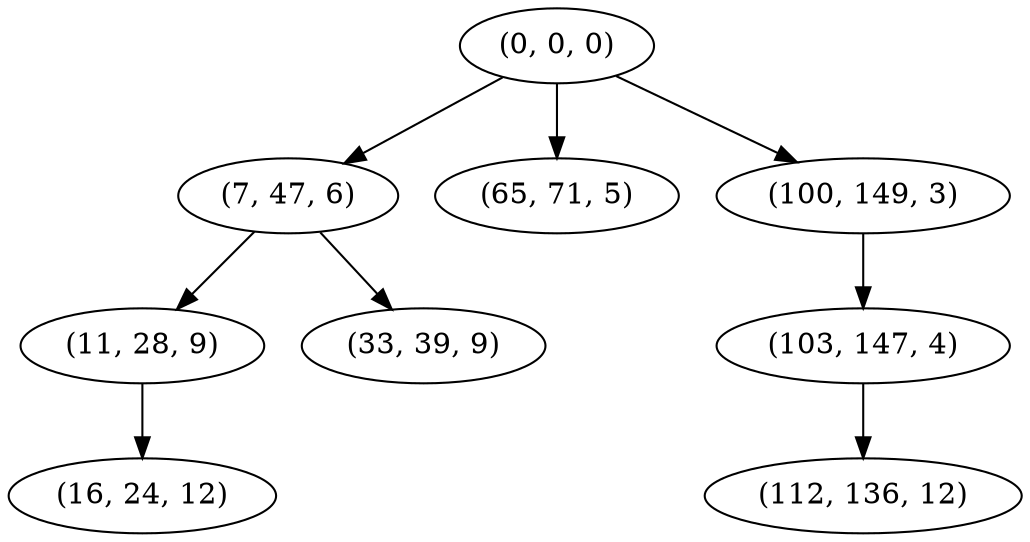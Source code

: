 digraph tree {
    "(0, 0, 0)";
    "(7, 47, 6)";
    "(11, 28, 9)";
    "(16, 24, 12)";
    "(33, 39, 9)";
    "(65, 71, 5)";
    "(100, 149, 3)";
    "(103, 147, 4)";
    "(112, 136, 12)";
    "(0, 0, 0)" -> "(7, 47, 6)";
    "(0, 0, 0)" -> "(65, 71, 5)";
    "(0, 0, 0)" -> "(100, 149, 3)";
    "(7, 47, 6)" -> "(11, 28, 9)";
    "(7, 47, 6)" -> "(33, 39, 9)";
    "(11, 28, 9)" -> "(16, 24, 12)";
    "(100, 149, 3)" -> "(103, 147, 4)";
    "(103, 147, 4)" -> "(112, 136, 12)";
}
